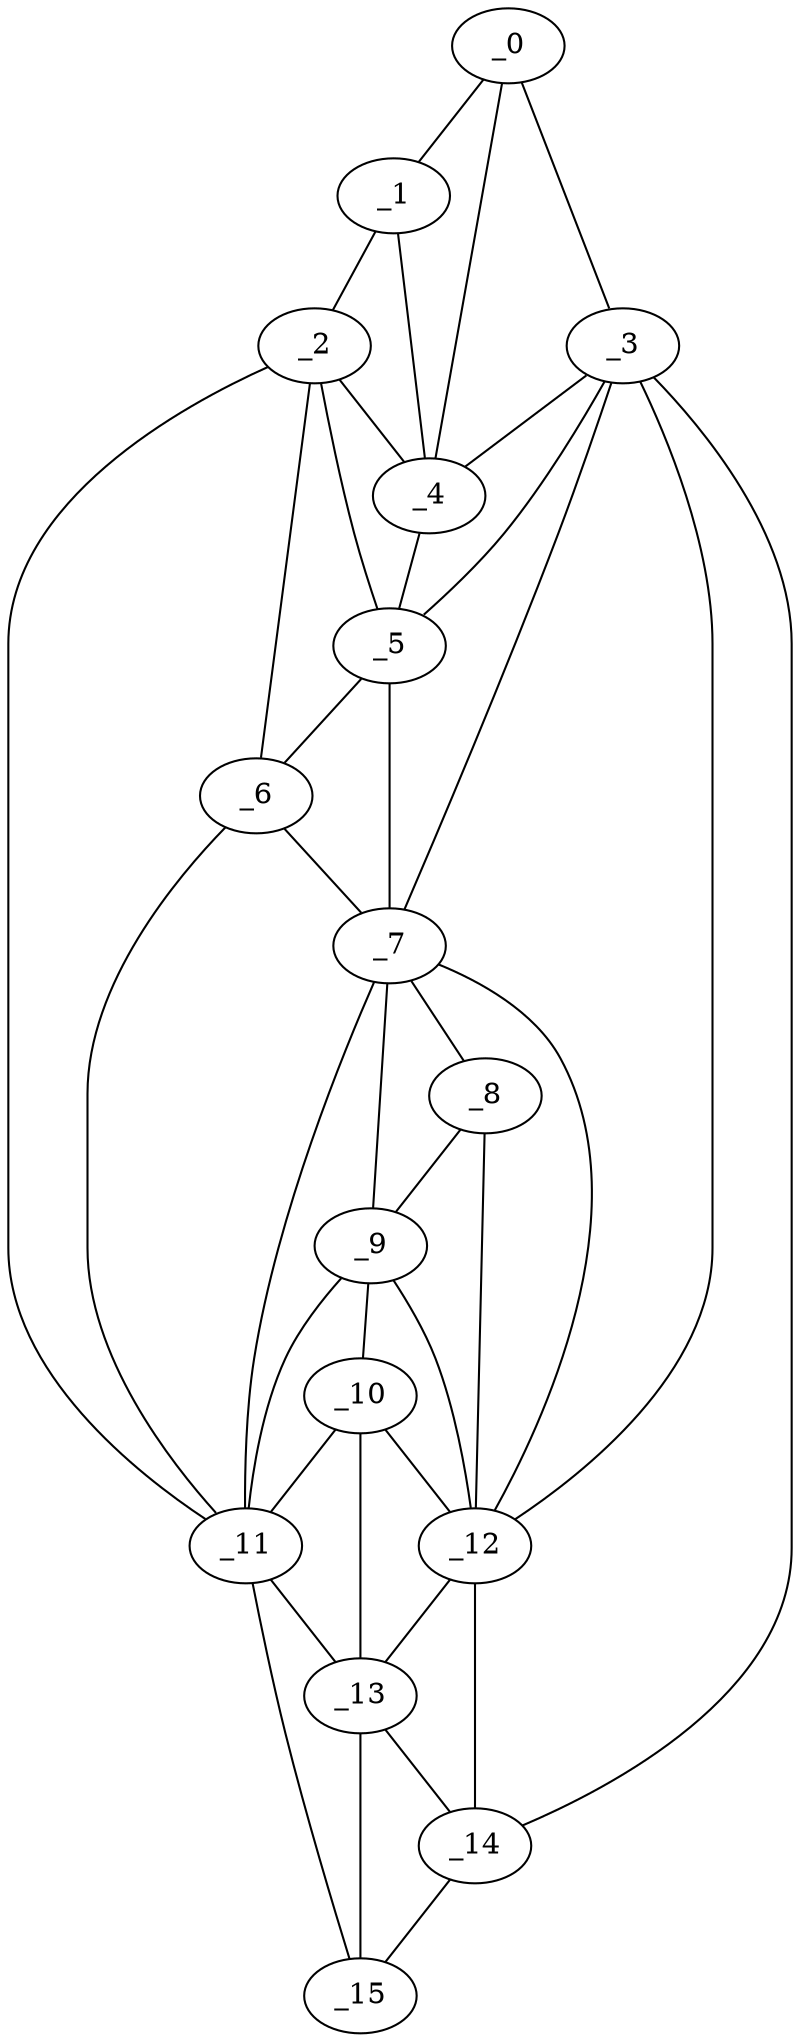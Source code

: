 graph "obj98__50.gxl" {
	_0	 [x=5,
		y=39];
	_1	 [x=22,
		y=58];
	_0 -- _1	 [valence=1];
	_3	 [x=33,
		y=31];
	_0 -- _3	 [valence=1];
	_4	 [x=33,
		y=42];
	_0 -- _4	 [valence=2];
	_2	 [x=25,
		y=61];
	_1 -- _2	 [valence=1];
	_1 -- _4	 [valence=2];
	_2 -- _4	 [valence=2];
	_5	 [x=55,
		y=48];
	_2 -- _5	 [valence=2];
	_6	 [x=63,
		y=53];
	_2 -- _6	 [valence=1];
	_11	 [x=95,
		y=96];
	_2 -- _11	 [valence=1];
	_3 -- _4	 [valence=1];
	_3 -- _5	 [valence=1];
	_7	 [x=74,
		y=57];
	_3 -- _7	 [valence=2];
	_12	 [x=105,
		y=65];
	_3 -- _12	 [valence=2];
	_14	 [x=124,
		y=68];
	_3 -- _14	 [valence=1];
	_4 -- _5	 [valence=2];
	_5 -- _6	 [valence=2];
	_5 -- _7	 [valence=2];
	_6 -- _7	 [valence=1];
	_6 -- _11	 [valence=2];
	_8	 [x=85,
		y=61];
	_7 -- _8	 [valence=2];
	_9	 [x=85,
		y=65];
	_7 -- _9	 [valence=2];
	_7 -- _11	 [valence=2];
	_7 -- _12	 [valence=2];
	_8 -- _9	 [valence=2];
	_8 -- _12	 [valence=1];
	_10	 [x=94,
		y=79];
	_9 -- _10	 [valence=1];
	_9 -- _11	 [valence=2];
	_9 -- _12	 [valence=2];
	_10 -- _11	 [valence=2];
	_10 -- _12	 [valence=2];
	_13	 [x=109,
		y=80];
	_10 -- _13	 [valence=1];
	_11 -- _13	 [valence=1];
	_15	 [x=125,
		y=86];
	_11 -- _15	 [valence=1];
	_12 -- _13	 [valence=2];
	_12 -- _14	 [valence=2];
	_13 -- _14	 [valence=1];
	_13 -- _15	 [valence=2];
	_14 -- _15	 [valence=1];
}
